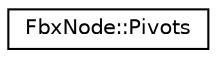 digraph "クラス階層図"
{
  edge [fontname="Helvetica",fontsize="10",labelfontname="Helvetica",labelfontsize="10"];
  node [fontname="Helvetica",fontsize="10",shape=record];
  rankdir="LR";
  Node0 [label="FbxNode::Pivots",height=0.2,width=0.4,color="black", fillcolor="white", style="filled",URL="$class_fbx_node_1_1_pivots.html"];
}
